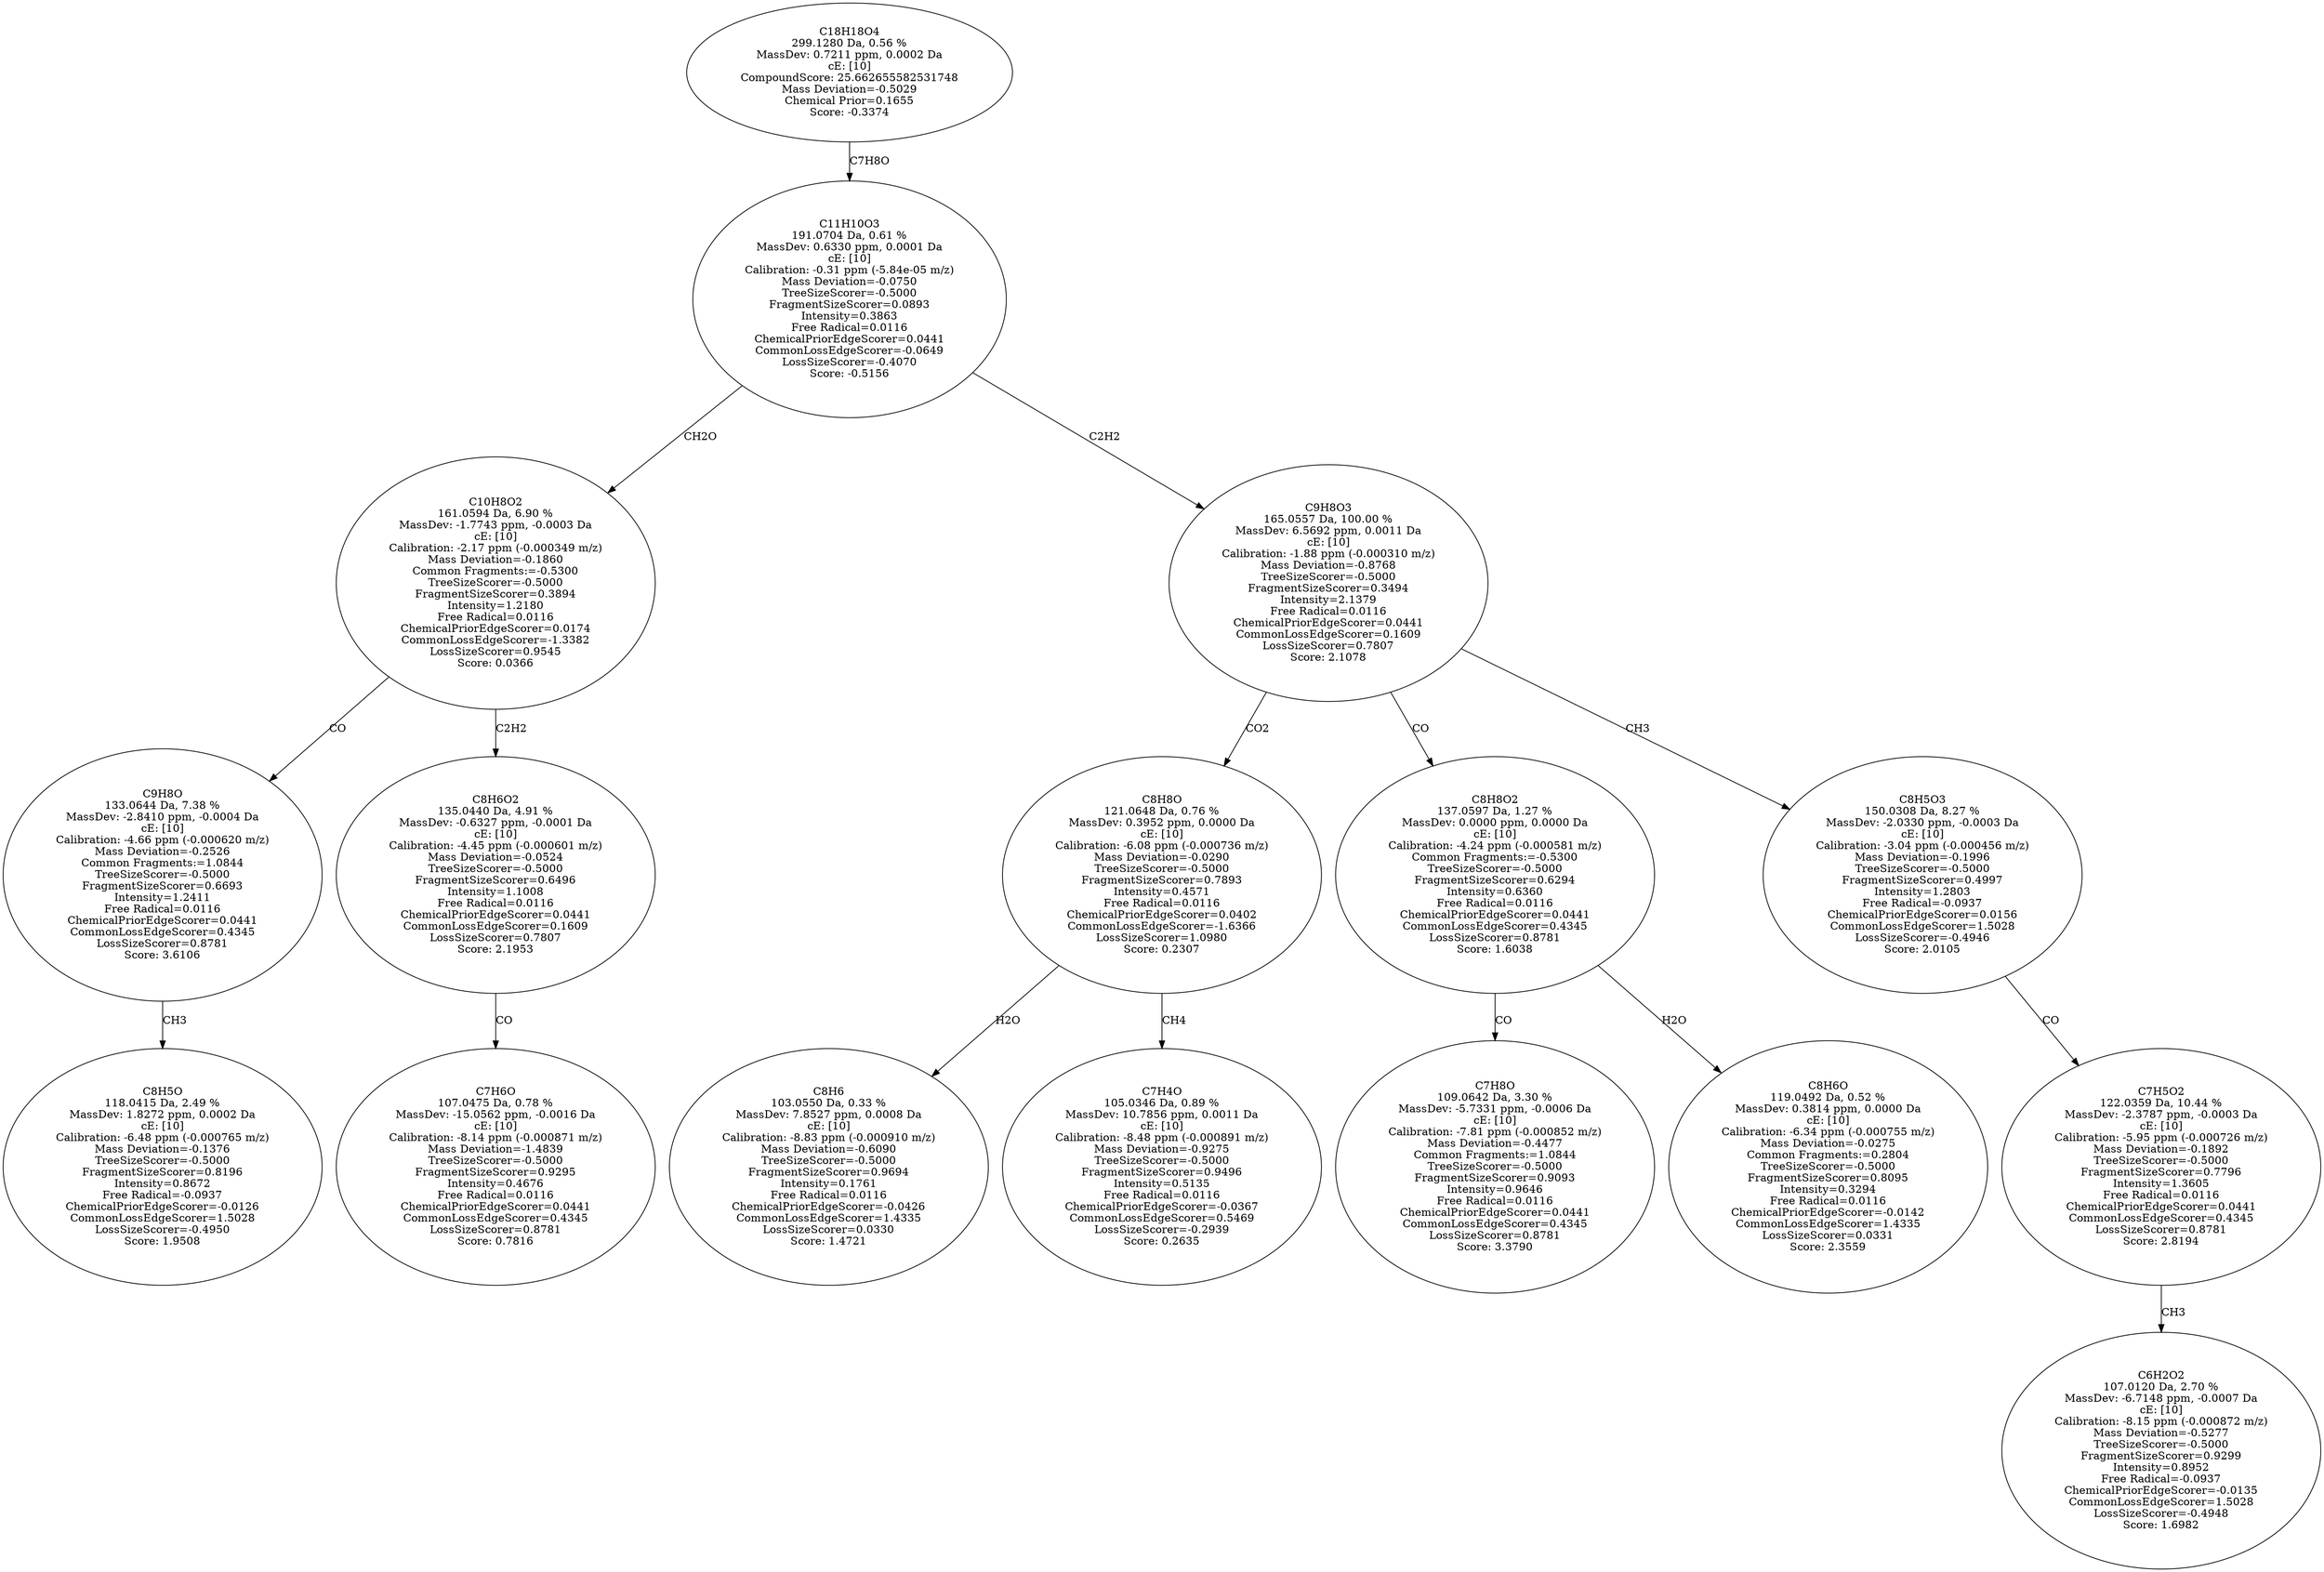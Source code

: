 strict digraph {
v1 [label="C8H5O\n118.0415 Da, 2.49 %\nMassDev: 1.8272 ppm, 0.0002 Da\ncE: [10]\nCalibration: -6.48 ppm (-0.000765 m/z)\nMass Deviation=-0.1376\nTreeSizeScorer=-0.5000\nFragmentSizeScorer=0.8196\nIntensity=0.8672\nFree Radical=-0.0937\nChemicalPriorEdgeScorer=-0.0126\nCommonLossEdgeScorer=1.5028\nLossSizeScorer=-0.4950\nScore: 1.9508"];
v2 [label="C9H8O\n133.0644 Da, 7.38 %\nMassDev: -2.8410 ppm, -0.0004 Da\ncE: [10]\nCalibration: -4.66 ppm (-0.000620 m/z)\nMass Deviation=-0.2526\nCommon Fragments:=1.0844\nTreeSizeScorer=-0.5000\nFragmentSizeScorer=0.6693\nIntensity=1.2411\nFree Radical=0.0116\nChemicalPriorEdgeScorer=0.0441\nCommonLossEdgeScorer=0.4345\nLossSizeScorer=0.8781\nScore: 3.6106"];
v3 [label="C7H6O\n107.0475 Da, 0.78 %\nMassDev: -15.0562 ppm, -0.0016 Da\ncE: [10]\nCalibration: -8.14 ppm (-0.000871 m/z)\nMass Deviation=-1.4839\nTreeSizeScorer=-0.5000\nFragmentSizeScorer=0.9295\nIntensity=0.4676\nFree Radical=0.0116\nChemicalPriorEdgeScorer=0.0441\nCommonLossEdgeScorer=0.4345\nLossSizeScorer=0.8781\nScore: 0.7816"];
v4 [label="C8H6O2\n135.0440 Da, 4.91 %\nMassDev: -0.6327 ppm, -0.0001 Da\ncE: [10]\nCalibration: -4.45 ppm (-0.000601 m/z)\nMass Deviation=-0.0524\nTreeSizeScorer=-0.5000\nFragmentSizeScorer=0.6496\nIntensity=1.1008\nFree Radical=0.0116\nChemicalPriorEdgeScorer=0.0441\nCommonLossEdgeScorer=0.1609\nLossSizeScorer=0.7807\nScore: 2.1953"];
v5 [label="C10H8O2\n161.0594 Da, 6.90 %\nMassDev: -1.7743 ppm, -0.0003 Da\ncE: [10]\nCalibration: -2.17 ppm (-0.000349 m/z)\nMass Deviation=-0.1860\nCommon Fragments:=-0.5300\nTreeSizeScorer=-0.5000\nFragmentSizeScorer=0.3894\nIntensity=1.2180\nFree Radical=0.0116\nChemicalPriorEdgeScorer=0.0174\nCommonLossEdgeScorer=-1.3382\nLossSizeScorer=0.9545\nScore: 0.0366"];
v6 [label="C8H6\n103.0550 Da, 0.33 %\nMassDev: 7.8527 ppm, 0.0008 Da\ncE: [10]\nCalibration: -8.83 ppm (-0.000910 m/z)\nMass Deviation=-0.6090\nTreeSizeScorer=-0.5000\nFragmentSizeScorer=0.9694\nIntensity=0.1761\nFree Radical=0.0116\nChemicalPriorEdgeScorer=-0.0426\nCommonLossEdgeScorer=1.4335\nLossSizeScorer=0.0330\nScore: 1.4721"];
v7 [label="C7H4O\n105.0346 Da, 0.89 %\nMassDev: 10.7856 ppm, 0.0011 Da\ncE: [10]\nCalibration: -8.48 ppm (-0.000891 m/z)\nMass Deviation=-0.9275\nTreeSizeScorer=-0.5000\nFragmentSizeScorer=0.9496\nIntensity=0.5135\nFree Radical=0.0116\nChemicalPriorEdgeScorer=-0.0367\nCommonLossEdgeScorer=0.5469\nLossSizeScorer=-0.2939\nScore: 0.2635"];
v8 [label="C8H8O\n121.0648 Da, 0.76 %\nMassDev: 0.3952 ppm, 0.0000 Da\ncE: [10]\nCalibration: -6.08 ppm (-0.000736 m/z)\nMass Deviation=-0.0290\nTreeSizeScorer=-0.5000\nFragmentSizeScorer=0.7893\nIntensity=0.4571\nFree Radical=0.0116\nChemicalPriorEdgeScorer=0.0402\nCommonLossEdgeScorer=-1.6366\nLossSizeScorer=1.0980\nScore: 0.2307"];
v9 [label="C7H8O\n109.0642 Da, 3.30 %\nMassDev: -5.7331 ppm, -0.0006 Da\ncE: [10]\nCalibration: -7.81 ppm (-0.000852 m/z)\nMass Deviation=-0.4477\nCommon Fragments:=1.0844\nTreeSizeScorer=-0.5000\nFragmentSizeScorer=0.9093\nIntensity=0.9646\nFree Radical=0.0116\nChemicalPriorEdgeScorer=0.0441\nCommonLossEdgeScorer=0.4345\nLossSizeScorer=0.8781\nScore: 3.3790"];
v10 [label="C8H6O\n119.0492 Da, 0.52 %\nMassDev: 0.3814 ppm, 0.0000 Da\ncE: [10]\nCalibration: -6.34 ppm (-0.000755 m/z)\nMass Deviation=-0.0275\nCommon Fragments:=0.2804\nTreeSizeScorer=-0.5000\nFragmentSizeScorer=0.8095\nIntensity=0.3294\nFree Radical=0.0116\nChemicalPriorEdgeScorer=-0.0142\nCommonLossEdgeScorer=1.4335\nLossSizeScorer=0.0331\nScore: 2.3559"];
v11 [label="C8H8O2\n137.0597 Da, 1.27 %\nMassDev: 0.0000 ppm, 0.0000 Da\ncE: [10]\nCalibration: -4.24 ppm (-0.000581 m/z)\nCommon Fragments:=-0.5300\nTreeSizeScorer=-0.5000\nFragmentSizeScorer=0.6294\nIntensity=0.6360\nFree Radical=0.0116\nChemicalPriorEdgeScorer=0.0441\nCommonLossEdgeScorer=0.4345\nLossSizeScorer=0.8781\nScore: 1.6038"];
v12 [label="C6H2O2\n107.0120 Da, 2.70 %\nMassDev: -6.7148 ppm, -0.0007 Da\ncE: [10]\nCalibration: -8.15 ppm (-0.000872 m/z)\nMass Deviation=-0.5277\nTreeSizeScorer=-0.5000\nFragmentSizeScorer=0.9299\nIntensity=0.8952\nFree Radical=-0.0937\nChemicalPriorEdgeScorer=-0.0135\nCommonLossEdgeScorer=1.5028\nLossSizeScorer=-0.4948\nScore: 1.6982"];
v13 [label="C7H5O2\n122.0359 Da, 10.44 %\nMassDev: -2.3787 ppm, -0.0003 Da\ncE: [10]\nCalibration: -5.95 ppm (-0.000726 m/z)\nMass Deviation=-0.1892\nTreeSizeScorer=-0.5000\nFragmentSizeScorer=0.7796\nIntensity=1.3605\nFree Radical=0.0116\nChemicalPriorEdgeScorer=0.0441\nCommonLossEdgeScorer=0.4345\nLossSizeScorer=0.8781\nScore: 2.8194"];
v14 [label="C8H5O3\n150.0308 Da, 8.27 %\nMassDev: -2.0330 ppm, -0.0003 Da\ncE: [10]\nCalibration: -3.04 ppm (-0.000456 m/z)\nMass Deviation=-0.1996\nTreeSizeScorer=-0.5000\nFragmentSizeScorer=0.4997\nIntensity=1.2803\nFree Radical=-0.0937\nChemicalPriorEdgeScorer=0.0156\nCommonLossEdgeScorer=1.5028\nLossSizeScorer=-0.4946\nScore: 2.0105"];
v15 [label="C9H8O3\n165.0557 Da, 100.00 %\nMassDev: 6.5692 ppm, 0.0011 Da\ncE: [10]\nCalibration: -1.88 ppm (-0.000310 m/z)\nMass Deviation=-0.8768\nTreeSizeScorer=-0.5000\nFragmentSizeScorer=0.3494\nIntensity=2.1379\nFree Radical=0.0116\nChemicalPriorEdgeScorer=0.0441\nCommonLossEdgeScorer=0.1609\nLossSizeScorer=0.7807\nScore: 2.1078"];
v16 [label="C11H10O3\n191.0704 Da, 0.61 %\nMassDev: 0.6330 ppm, 0.0001 Da\ncE: [10]\nCalibration: -0.31 ppm (-5.84e-05 m/z)\nMass Deviation=-0.0750\nTreeSizeScorer=-0.5000\nFragmentSizeScorer=0.0893\nIntensity=0.3863\nFree Radical=0.0116\nChemicalPriorEdgeScorer=0.0441\nCommonLossEdgeScorer=-0.0649\nLossSizeScorer=-0.4070\nScore: -0.5156"];
v17 [label="C18H18O4\n299.1280 Da, 0.56 %\nMassDev: 0.7211 ppm, 0.0002 Da\ncE: [10]\nCompoundScore: 25.662655582531748\nMass Deviation=-0.5029\nChemical Prior=0.1655\nScore: -0.3374"];
v2 -> v1 [label="CH3"];
v5 -> v2 [label="CO"];
v4 -> v3 [label="CO"];
v5 -> v4 [label="C2H2"];
v16 -> v5 [label="CH2O"];
v8 -> v6 [label="H2O"];
v8 -> v7 [label="CH4"];
v15 -> v8 [label="CO2"];
v11 -> v9 [label="CO"];
v11 -> v10 [label="H2O"];
v15 -> v11 [label="CO"];
v13 -> v12 [label="CH3"];
v14 -> v13 [label="CO"];
v15 -> v14 [label="CH3"];
v16 -> v15 [label="C2H2"];
v17 -> v16 [label="C7H8O"];
}